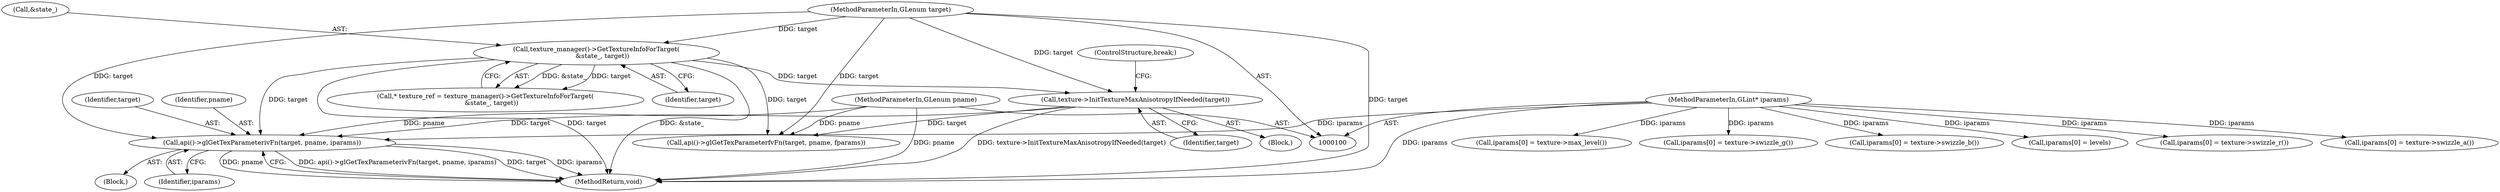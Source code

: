 digraph "0_Chrome_385508dc888ef15d272cdd2705b17996abc519d6@pointer" {
"1000304" [label="(Call,api()->glGetTexParameterivFn(target, pname, iparams))"];
"1000136" [label="(Call,texture->InitTextureMaxAnisotropyIfNeeded(target))"];
"1000110" [label="(Call,texture_manager()->GetTextureInfoForTarget(\n      &state_, target))"];
"1000101" [label="(MethodParameterIn,GLenum target)"];
"1000102" [label="(MethodParameterIn,GLenum pname)"];
"1000104" [label="(MethodParameterIn,GLint* iparams)"];
"1000249" [label="(Call,iparams[0] = texture->swizzle_g())"];
"1000101" [label="(MethodParameterIn,GLenum target)"];
"1000138" [label="(ControlStructure,break;)"];
"1000268" [label="(Call,iparams[0] = texture->swizzle_b())"];
"1000110" [label="(Call,texture_manager()->GetTextureInfoForTarget(\n      &state_, target))"];
"1000108" [label="(Call,* texture_ref = texture_manager()->GetTextureInfoForTarget(\n      &state_, target))"];
"1000136" [label="(Call,texture->InitTextureMaxAnisotropyIfNeeded(target))"];
"1000161" [label="(Call,iparams[0] = levels)"];
"1000135" [label="(Block,)"];
"1000308" [label="(MethodReturn,void)"];
"1000113" [label="(Identifier,target)"];
"1000111" [label="(Call,&state_)"];
"1000230" [label="(Call,iparams[0] = texture->swizzle_r())"];
"1000287" [label="(Call,iparams[0] = texture->swizzle_a())"];
"1000298" [label="(Call,api()->glGetTexParameterfvFn(target, pname, fparams))"];
"1000104" [label="(MethodParameterIn,GLint* iparams)"];
"1000305" [label="(Identifier,target)"];
"1000303" [label="(Block,)"];
"1000304" [label="(Call,api()->glGetTexParameterivFn(target, pname, iparams))"];
"1000102" [label="(MethodParameterIn,GLenum pname)"];
"1000306" [label="(Identifier,pname)"];
"1000137" [label="(Identifier,target)"];
"1000307" [label="(Identifier,iparams)"];
"1000210" [label="(Call,iparams[0] = texture->max_level())"];
"1000304" -> "1000303"  [label="AST: "];
"1000304" -> "1000307"  [label="CFG: "];
"1000305" -> "1000304"  [label="AST: "];
"1000306" -> "1000304"  [label="AST: "];
"1000307" -> "1000304"  [label="AST: "];
"1000308" -> "1000304"  [label="CFG: "];
"1000304" -> "1000308"  [label="DDG: api()->glGetTexParameterivFn(target, pname, iparams)"];
"1000304" -> "1000308"  [label="DDG: target"];
"1000304" -> "1000308"  [label="DDG: iparams"];
"1000304" -> "1000308"  [label="DDG: pname"];
"1000136" -> "1000304"  [label="DDG: target"];
"1000110" -> "1000304"  [label="DDG: target"];
"1000101" -> "1000304"  [label="DDG: target"];
"1000102" -> "1000304"  [label="DDG: pname"];
"1000104" -> "1000304"  [label="DDG: iparams"];
"1000136" -> "1000135"  [label="AST: "];
"1000136" -> "1000137"  [label="CFG: "];
"1000137" -> "1000136"  [label="AST: "];
"1000138" -> "1000136"  [label="CFG: "];
"1000136" -> "1000308"  [label="DDG: texture->InitTextureMaxAnisotropyIfNeeded(target)"];
"1000110" -> "1000136"  [label="DDG: target"];
"1000101" -> "1000136"  [label="DDG: target"];
"1000136" -> "1000298"  [label="DDG: target"];
"1000110" -> "1000108"  [label="AST: "];
"1000110" -> "1000113"  [label="CFG: "];
"1000111" -> "1000110"  [label="AST: "];
"1000113" -> "1000110"  [label="AST: "];
"1000108" -> "1000110"  [label="CFG: "];
"1000110" -> "1000308"  [label="DDG: target"];
"1000110" -> "1000308"  [label="DDG: &state_"];
"1000110" -> "1000108"  [label="DDG: &state_"];
"1000110" -> "1000108"  [label="DDG: target"];
"1000101" -> "1000110"  [label="DDG: target"];
"1000110" -> "1000298"  [label="DDG: target"];
"1000101" -> "1000100"  [label="AST: "];
"1000101" -> "1000308"  [label="DDG: target"];
"1000101" -> "1000298"  [label="DDG: target"];
"1000102" -> "1000100"  [label="AST: "];
"1000102" -> "1000308"  [label="DDG: pname"];
"1000102" -> "1000298"  [label="DDG: pname"];
"1000104" -> "1000100"  [label="AST: "];
"1000104" -> "1000308"  [label="DDG: iparams"];
"1000104" -> "1000161"  [label="DDG: iparams"];
"1000104" -> "1000210"  [label="DDG: iparams"];
"1000104" -> "1000230"  [label="DDG: iparams"];
"1000104" -> "1000249"  [label="DDG: iparams"];
"1000104" -> "1000268"  [label="DDG: iparams"];
"1000104" -> "1000287"  [label="DDG: iparams"];
}
